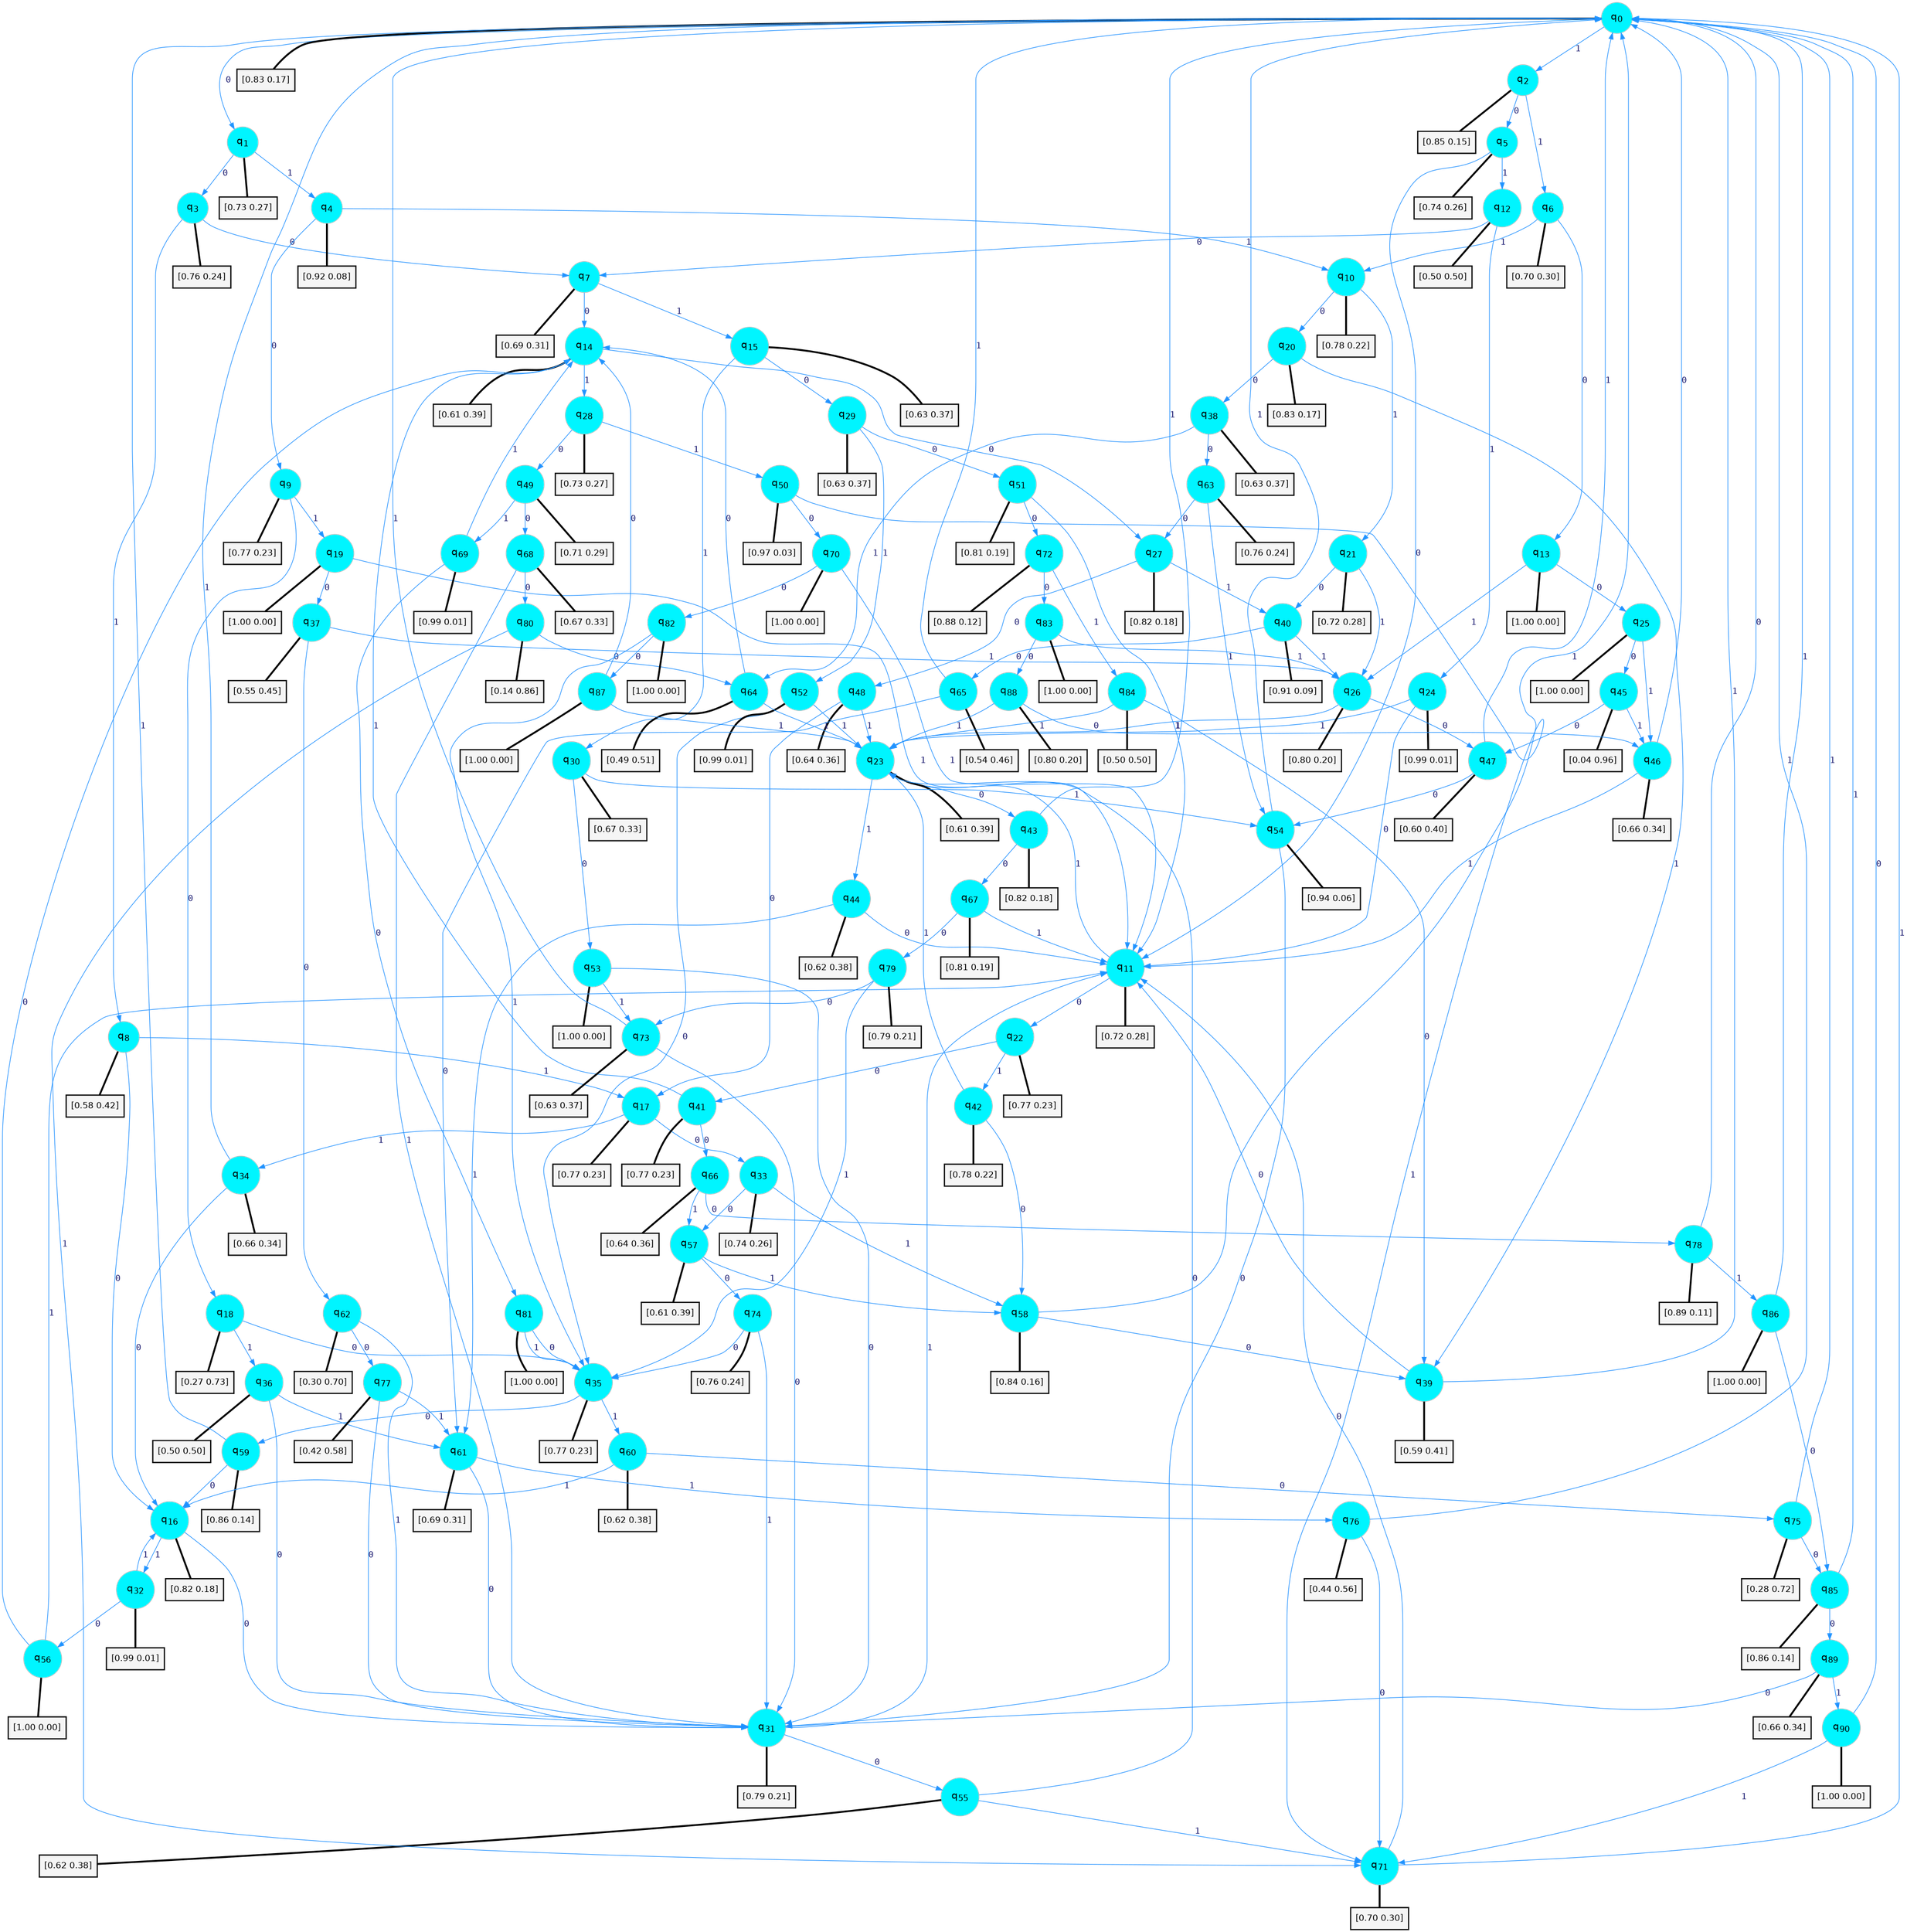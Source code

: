 digraph G {
graph [
bgcolor=transparent, dpi=300, rankdir=TD, size="40,25"];
node [
color=gray, fillcolor=turquoise1, fontcolor=black, fontname=Helvetica, fontsize=16, fontweight=bold, shape=circle, style=filled];
edge [
arrowsize=1, color=dodgerblue1, fontcolor=midnightblue, fontname=courier, fontweight=bold, penwidth=1, style=solid, weight=20];
0[label=<q<SUB>0</SUB>>];
1[label=<q<SUB>1</SUB>>];
2[label=<q<SUB>2</SUB>>];
3[label=<q<SUB>3</SUB>>];
4[label=<q<SUB>4</SUB>>];
5[label=<q<SUB>5</SUB>>];
6[label=<q<SUB>6</SUB>>];
7[label=<q<SUB>7</SUB>>];
8[label=<q<SUB>8</SUB>>];
9[label=<q<SUB>9</SUB>>];
10[label=<q<SUB>10</SUB>>];
11[label=<q<SUB>11</SUB>>];
12[label=<q<SUB>12</SUB>>];
13[label=<q<SUB>13</SUB>>];
14[label=<q<SUB>14</SUB>>];
15[label=<q<SUB>15</SUB>>];
16[label=<q<SUB>16</SUB>>];
17[label=<q<SUB>17</SUB>>];
18[label=<q<SUB>18</SUB>>];
19[label=<q<SUB>19</SUB>>];
20[label=<q<SUB>20</SUB>>];
21[label=<q<SUB>21</SUB>>];
22[label=<q<SUB>22</SUB>>];
23[label=<q<SUB>23</SUB>>];
24[label=<q<SUB>24</SUB>>];
25[label=<q<SUB>25</SUB>>];
26[label=<q<SUB>26</SUB>>];
27[label=<q<SUB>27</SUB>>];
28[label=<q<SUB>28</SUB>>];
29[label=<q<SUB>29</SUB>>];
30[label=<q<SUB>30</SUB>>];
31[label=<q<SUB>31</SUB>>];
32[label=<q<SUB>32</SUB>>];
33[label=<q<SUB>33</SUB>>];
34[label=<q<SUB>34</SUB>>];
35[label=<q<SUB>35</SUB>>];
36[label=<q<SUB>36</SUB>>];
37[label=<q<SUB>37</SUB>>];
38[label=<q<SUB>38</SUB>>];
39[label=<q<SUB>39</SUB>>];
40[label=<q<SUB>40</SUB>>];
41[label=<q<SUB>41</SUB>>];
42[label=<q<SUB>42</SUB>>];
43[label=<q<SUB>43</SUB>>];
44[label=<q<SUB>44</SUB>>];
45[label=<q<SUB>45</SUB>>];
46[label=<q<SUB>46</SUB>>];
47[label=<q<SUB>47</SUB>>];
48[label=<q<SUB>48</SUB>>];
49[label=<q<SUB>49</SUB>>];
50[label=<q<SUB>50</SUB>>];
51[label=<q<SUB>51</SUB>>];
52[label=<q<SUB>52</SUB>>];
53[label=<q<SUB>53</SUB>>];
54[label=<q<SUB>54</SUB>>];
55[label=<q<SUB>55</SUB>>];
56[label=<q<SUB>56</SUB>>];
57[label=<q<SUB>57</SUB>>];
58[label=<q<SUB>58</SUB>>];
59[label=<q<SUB>59</SUB>>];
60[label=<q<SUB>60</SUB>>];
61[label=<q<SUB>61</SUB>>];
62[label=<q<SUB>62</SUB>>];
63[label=<q<SUB>63</SUB>>];
64[label=<q<SUB>64</SUB>>];
65[label=<q<SUB>65</SUB>>];
66[label=<q<SUB>66</SUB>>];
67[label=<q<SUB>67</SUB>>];
68[label=<q<SUB>68</SUB>>];
69[label=<q<SUB>69</SUB>>];
70[label=<q<SUB>70</SUB>>];
71[label=<q<SUB>71</SUB>>];
72[label=<q<SUB>72</SUB>>];
73[label=<q<SUB>73</SUB>>];
74[label=<q<SUB>74</SUB>>];
75[label=<q<SUB>75</SUB>>];
76[label=<q<SUB>76</SUB>>];
77[label=<q<SUB>77</SUB>>];
78[label=<q<SUB>78</SUB>>];
79[label=<q<SUB>79</SUB>>];
80[label=<q<SUB>80</SUB>>];
81[label=<q<SUB>81</SUB>>];
82[label=<q<SUB>82</SUB>>];
83[label=<q<SUB>83</SUB>>];
84[label=<q<SUB>84</SUB>>];
85[label=<q<SUB>85</SUB>>];
86[label=<q<SUB>86</SUB>>];
87[label=<q<SUB>87</SUB>>];
88[label=<q<SUB>88</SUB>>];
89[label=<q<SUB>89</SUB>>];
90[label=<q<SUB>90</SUB>>];
91[label="[0.83 0.17]", shape=box,fontcolor=black, fontname=Helvetica, fontsize=14, penwidth=2, fillcolor=whitesmoke,color=black];
92[label="[0.73 0.27]", shape=box,fontcolor=black, fontname=Helvetica, fontsize=14, penwidth=2, fillcolor=whitesmoke,color=black];
93[label="[0.85 0.15]", shape=box,fontcolor=black, fontname=Helvetica, fontsize=14, penwidth=2, fillcolor=whitesmoke,color=black];
94[label="[0.76 0.24]", shape=box,fontcolor=black, fontname=Helvetica, fontsize=14, penwidth=2, fillcolor=whitesmoke,color=black];
95[label="[0.92 0.08]", shape=box,fontcolor=black, fontname=Helvetica, fontsize=14, penwidth=2, fillcolor=whitesmoke,color=black];
96[label="[0.74 0.26]", shape=box,fontcolor=black, fontname=Helvetica, fontsize=14, penwidth=2, fillcolor=whitesmoke,color=black];
97[label="[0.70 0.30]", shape=box,fontcolor=black, fontname=Helvetica, fontsize=14, penwidth=2, fillcolor=whitesmoke,color=black];
98[label="[0.69 0.31]", shape=box,fontcolor=black, fontname=Helvetica, fontsize=14, penwidth=2, fillcolor=whitesmoke,color=black];
99[label="[0.58 0.42]", shape=box,fontcolor=black, fontname=Helvetica, fontsize=14, penwidth=2, fillcolor=whitesmoke,color=black];
100[label="[0.77 0.23]", shape=box,fontcolor=black, fontname=Helvetica, fontsize=14, penwidth=2, fillcolor=whitesmoke,color=black];
101[label="[0.78 0.22]", shape=box,fontcolor=black, fontname=Helvetica, fontsize=14, penwidth=2, fillcolor=whitesmoke,color=black];
102[label="[0.72 0.28]", shape=box,fontcolor=black, fontname=Helvetica, fontsize=14, penwidth=2, fillcolor=whitesmoke,color=black];
103[label="[0.50 0.50]", shape=box,fontcolor=black, fontname=Helvetica, fontsize=14, penwidth=2, fillcolor=whitesmoke,color=black];
104[label="[1.00 0.00]", shape=box,fontcolor=black, fontname=Helvetica, fontsize=14, penwidth=2, fillcolor=whitesmoke,color=black];
105[label="[0.61 0.39]", shape=box,fontcolor=black, fontname=Helvetica, fontsize=14, penwidth=2, fillcolor=whitesmoke,color=black];
106[label="[0.63 0.37]", shape=box,fontcolor=black, fontname=Helvetica, fontsize=14, penwidth=2, fillcolor=whitesmoke,color=black];
107[label="[0.82 0.18]", shape=box,fontcolor=black, fontname=Helvetica, fontsize=14, penwidth=2, fillcolor=whitesmoke,color=black];
108[label="[0.77 0.23]", shape=box,fontcolor=black, fontname=Helvetica, fontsize=14, penwidth=2, fillcolor=whitesmoke,color=black];
109[label="[0.27 0.73]", shape=box,fontcolor=black, fontname=Helvetica, fontsize=14, penwidth=2, fillcolor=whitesmoke,color=black];
110[label="[1.00 0.00]", shape=box,fontcolor=black, fontname=Helvetica, fontsize=14, penwidth=2, fillcolor=whitesmoke,color=black];
111[label="[0.83 0.17]", shape=box,fontcolor=black, fontname=Helvetica, fontsize=14, penwidth=2, fillcolor=whitesmoke,color=black];
112[label="[0.72 0.28]", shape=box,fontcolor=black, fontname=Helvetica, fontsize=14, penwidth=2, fillcolor=whitesmoke,color=black];
113[label="[0.77 0.23]", shape=box,fontcolor=black, fontname=Helvetica, fontsize=14, penwidth=2, fillcolor=whitesmoke,color=black];
114[label="[0.61 0.39]", shape=box,fontcolor=black, fontname=Helvetica, fontsize=14, penwidth=2, fillcolor=whitesmoke,color=black];
115[label="[0.99 0.01]", shape=box,fontcolor=black, fontname=Helvetica, fontsize=14, penwidth=2, fillcolor=whitesmoke,color=black];
116[label="[1.00 0.00]", shape=box,fontcolor=black, fontname=Helvetica, fontsize=14, penwidth=2, fillcolor=whitesmoke,color=black];
117[label="[0.80 0.20]", shape=box,fontcolor=black, fontname=Helvetica, fontsize=14, penwidth=2, fillcolor=whitesmoke,color=black];
118[label="[0.82 0.18]", shape=box,fontcolor=black, fontname=Helvetica, fontsize=14, penwidth=2, fillcolor=whitesmoke,color=black];
119[label="[0.73 0.27]", shape=box,fontcolor=black, fontname=Helvetica, fontsize=14, penwidth=2, fillcolor=whitesmoke,color=black];
120[label="[0.63 0.37]", shape=box,fontcolor=black, fontname=Helvetica, fontsize=14, penwidth=2, fillcolor=whitesmoke,color=black];
121[label="[0.67 0.33]", shape=box,fontcolor=black, fontname=Helvetica, fontsize=14, penwidth=2, fillcolor=whitesmoke,color=black];
122[label="[0.79 0.21]", shape=box,fontcolor=black, fontname=Helvetica, fontsize=14, penwidth=2, fillcolor=whitesmoke,color=black];
123[label="[0.99 0.01]", shape=box,fontcolor=black, fontname=Helvetica, fontsize=14, penwidth=2, fillcolor=whitesmoke,color=black];
124[label="[0.74 0.26]", shape=box,fontcolor=black, fontname=Helvetica, fontsize=14, penwidth=2, fillcolor=whitesmoke,color=black];
125[label="[0.66 0.34]", shape=box,fontcolor=black, fontname=Helvetica, fontsize=14, penwidth=2, fillcolor=whitesmoke,color=black];
126[label="[0.77 0.23]", shape=box,fontcolor=black, fontname=Helvetica, fontsize=14, penwidth=2, fillcolor=whitesmoke,color=black];
127[label="[0.50 0.50]", shape=box,fontcolor=black, fontname=Helvetica, fontsize=14, penwidth=2, fillcolor=whitesmoke,color=black];
128[label="[0.55 0.45]", shape=box,fontcolor=black, fontname=Helvetica, fontsize=14, penwidth=2, fillcolor=whitesmoke,color=black];
129[label="[0.63 0.37]", shape=box,fontcolor=black, fontname=Helvetica, fontsize=14, penwidth=2, fillcolor=whitesmoke,color=black];
130[label="[0.59 0.41]", shape=box,fontcolor=black, fontname=Helvetica, fontsize=14, penwidth=2, fillcolor=whitesmoke,color=black];
131[label="[0.91 0.09]", shape=box,fontcolor=black, fontname=Helvetica, fontsize=14, penwidth=2, fillcolor=whitesmoke,color=black];
132[label="[0.77 0.23]", shape=box,fontcolor=black, fontname=Helvetica, fontsize=14, penwidth=2, fillcolor=whitesmoke,color=black];
133[label="[0.78 0.22]", shape=box,fontcolor=black, fontname=Helvetica, fontsize=14, penwidth=2, fillcolor=whitesmoke,color=black];
134[label="[0.82 0.18]", shape=box,fontcolor=black, fontname=Helvetica, fontsize=14, penwidth=2, fillcolor=whitesmoke,color=black];
135[label="[0.62 0.38]", shape=box,fontcolor=black, fontname=Helvetica, fontsize=14, penwidth=2, fillcolor=whitesmoke,color=black];
136[label="[0.04 0.96]", shape=box,fontcolor=black, fontname=Helvetica, fontsize=14, penwidth=2, fillcolor=whitesmoke,color=black];
137[label="[0.66 0.34]", shape=box,fontcolor=black, fontname=Helvetica, fontsize=14, penwidth=2, fillcolor=whitesmoke,color=black];
138[label="[0.60 0.40]", shape=box,fontcolor=black, fontname=Helvetica, fontsize=14, penwidth=2, fillcolor=whitesmoke,color=black];
139[label="[0.64 0.36]", shape=box,fontcolor=black, fontname=Helvetica, fontsize=14, penwidth=2, fillcolor=whitesmoke,color=black];
140[label="[0.71 0.29]", shape=box,fontcolor=black, fontname=Helvetica, fontsize=14, penwidth=2, fillcolor=whitesmoke,color=black];
141[label="[0.97 0.03]", shape=box,fontcolor=black, fontname=Helvetica, fontsize=14, penwidth=2, fillcolor=whitesmoke,color=black];
142[label="[0.81 0.19]", shape=box,fontcolor=black, fontname=Helvetica, fontsize=14, penwidth=2, fillcolor=whitesmoke,color=black];
143[label="[0.99 0.01]", shape=box,fontcolor=black, fontname=Helvetica, fontsize=14, penwidth=2, fillcolor=whitesmoke,color=black];
144[label="[1.00 0.00]", shape=box,fontcolor=black, fontname=Helvetica, fontsize=14, penwidth=2, fillcolor=whitesmoke,color=black];
145[label="[0.94 0.06]", shape=box,fontcolor=black, fontname=Helvetica, fontsize=14, penwidth=2, fillcolor=whitesmoke,color=black];
146[label="[0.62 0.38]", shape=box,fontcolor=black, fontname=Helvetica, fontsize=14, penwidth=2, fillcolor=whitesmoke,color=black];
147[label="[1.00 0.00]", shape=box,fontcolor=black, fontname=Helvetica, fontsize=14, penwidth=2, fillcolor=whitesmoke,color=black];
148[label="[0.61 0.39]", shape=box,fontcolor=black, fontname=Helvetica, fontsize=14, penwidth=2, fillcolor=whitesmoke,color=black];
149[label="[0.84 0.16]", shape=box,fontcolor=black, fontname=Helvetica, fontsize=14, penwidth=2, fillcolor=whitesmoke,color=black];
150[label="[0.86 0.14]", shape=box,fontcolor=black, fontname=Helvetica, fontsize=14, penwidth=2, fillcolor=whitesmoke,color=black];
151[label="[0.62 0.38]", shape=box,fontcolor=black, fontname=Helvetica, fontsize=14, penwidth=2, fillcolor=whitesmoke,color=black];
152[label="[0.69 0.31]", shape=box,fontcolor=black, fontname=Helvetica, fontsize=14, penwidth=2, fillcolor=whitesmoke,color=black];
153[label="[0.30 0.70]", shape=box,fontcolor=black, fontname=Helvetica, fontsize=14, penwidth=2, fillcolor=whitesmoke,color=black];
154[label="[0.76 0.24]", shape=box,fontcolor=black, fontname=Helvetica, fontsize=14, penwidth=2, fillcolor=whitesmoke,color=black];
155[label="[0.49 0.51]", shape=box,fontcolor=black, fontname=Helvetica, fontsize=14, penwidth=2, fillcolor=whitesmoke,color=black];
156[label="[0.54 0.46]", shape=box,fontcolor=black, fontname=Helvetica, fontsize=14, penwidth=2, fillcolor=whitesmoke,color=black];
157[label="[0.64 0.36]", shape=box,fontcolor=black, fontname=Helvetica, fontsize=14, penwidth=2, fillcolor=whitesmoke,color=black];
158[label="[0.81 0.19]", shape=box,fontcolor=black, fontname=Helvetica, fontsize=14, penwidth=2, fillcolor=whitesmoke,color=black];
159[label="[0.67 0.33]", shape=box,fontcolor=black, fontname=Helvetica, fontsize=14, penwidth=2, fillcolor=whitesmoke,color=black];
160[label="[0.99 0.01]", shape=box,fontcolor=black, fontname=Helvetica, fontsize=14, penwidth=2, fillcolor=whitesmoke,color=black];
161[label="[1.00 0.00]", shape=box,fontcolor=black, fontname=Helvetica, fontsize=14, penwidth=2, fillcolor=whitesmoke,color=black];
162[label="[0.70 0.30]", shape=box,fontcolor=black, fontname=Helvetica, fontsize=14, penwidth=2, fillcolor=whitesmoke,color=black];
163[label="[0.88 0.12]", shape=box,fontcolor=black, fontname=Helvetica, fontsize=14, penwidth=2, fillcolor=whitesmoke,color=black];
164[label="[0.63 0.37]", shape=box,fontcolor=black, fontname=Helvetica, fontsize=14, penwidth=2, fillcolor=whitesmoke,color=black];
165[label="[0.76 0.24]", shape=box,fontcolor=black, fontname=Helvetica, fontsize=14, penwidth=2, fillcolor=whitesmoke,color=black];
166[label="[0.28 0.72]", shape=box,fontcolor=black, fontname=Helvetica, fontsize=14, penwidth=2, fillcolor=whitesmoke,color=black];
167[label="[0.44 0.56]", shape=box,fontcolor=black, fontname=Helvetica, fontsize=14, penwidth=2, fillcolor=whitesmoke,color=black];
168[label="[0.42 0.58]", shape=box,fontcolor=black, fontname=Helvetica, fontsize=14, penwidth=2, fillcolor=whitesmoke,color=black];
169[label="[0.89 0.11]", shape=box,fontcolor=black, fontname=Helvetica, fontsize=14, penwidth=2, fillcolor=whitesmoke,color=black];
170[label="[0.79 0.21]", shape=box,fontcolor=black, fontname=Helvetica, fontsize=14, penwidth=2, fillcolor=whitesmoke,color=black];
171[label="[0.14 0.86]", shape=box,fontcolor=black, fontname=Helvetica, fontsize=14, penwidth=2, fillcolor=whitesmoke,color=black];
172[label="[1.00 0.00]", shape=box,fontcolor=black, fontname=Helvetica, fontsize=14, penwidth=2, fillcolor=whitesmoke,color=black];
173[label="[1.00 0.00]", shape=box,fontcolor=black, fontname=Helvetica, fontsize=14, penwidth=2, fillcolor=whitesmoke,color=black];
174[label="[1.00 0.00]", shape=box,fontcolor=black, fontname=Helvetica, fontsize=14, penwidth=2, fillcolor=whitesmoke,color=black];
175[label="[0.50 0.50]", shape=box,fontcolor=black, fontname=Helvetica, fontsize=14, penwidth=2, fillcolor=whitesmoke,color=black];
176[label="[0.86 0.14]", shape=box,fontcolor=black, fontname=Helvetica, fontsize=14, penwidth=2, fillcolor=whitesmoke,color=black];
177[label="[1.00 0.00]", shape=box,fontcolor=black, fontname=Helvetica, fontsize=14, penwidth=2, fillcolor=whitesmoke,color=black];
178[label="[1.00 0.00]", shape=box,fontcolor=black, fontname=Helvetica, fontsize=14, penwidth=2, fillcolor=whitesmoke,color=black];
179[label="[0.80 0.20]", shape=box,fontcolor=black, fontname=Helvetica, fontsize=14, penwidth=2, fillcolor=whitesmoke,color=black];
180[label="[0.66 0.34]", shape=box,fontcolor=black, fontname=Helvetica, fontsize=14, penwidth=2, fillcolor=whitesmoke,color=black];
181[label="[1.00 0.00]", shape=box,fontcolor=black, fontname=Helvetica, fontsize=14, penwidth=2, fillcolor=whitesmoke,color=black];
0->1 [label=0];
0->2 [label=1];
0->91 [arrowhead=none, penwidth=3,color=black];
1->3 [label=0];
1->4 [label=1];
1->92 [arrowhead=none, penwidth=3,color=black];
2->5 [label=0];
2->6 [label=1];
2->93 [arrowhead=none, penwidth=3,color=black];
3->7 [label=0];
3->8 [label=1];
3->94 [arrowhead=none, penwidth=3,color=black];
4->9 [label=0];
4->10 [label=1];
4->95 [arrowhead=none, penwidth=3,color=black];
5->11 [label=0];
5->12 [label=1];
5->96 [arrowhead=none, penwidth=3,color=black];
6->13 [label=0];
6->10 [label=1];
6->97 [arrowhead=none, penwidth=3,color=black];
7->14 [label=0];
7->15 [label=1];
7->98 [arrowhead=none, penwidth=3,color=black];
8->16 [label=0];
8->17 [label=1];
8->99 [arrowhead=none, penwidth=3,color=black];
9->18 [label=0];
9->19 [label=1];
9->100 [arrowhead=none, penwidth=3,color=black];
10->20 [label=0];
10->21 [label=1];
10->101 [arrowhead=none, penwidth=3,color=black];
11->22 [label=0];
11->23 [label=1];
11->102 [arrowhead=none, penwidth=3,color=black];
12->7 [label=0];
12->24 [label=1];
12->103 [arrowhead=none, penwidth=3,color=black];
13->25 [label=0];
13->26 [label=1];
13->104 [arrowhead=none, penwidth=3,color=black];
14->27 [label=0];
14->28 [label=1];
14->105 [arrowhead=none, penwidth=3,color=black];
15->29 [label=0];
15->30 [label=1];
15->106 [arrowhead=none, penwidth=3,color=black];
16->31 [label=0];
16->32 [label=1];
16->107 [arrowhead=none, penwidth=3,color=black];
17->33 [label=0];
17->34 [label=1];
17->108 [arrowhead=none, penwidth=3,color=black];
18->35 [label=0];
18->36 [label=1];
18->109 [arrowhead=none, penwidth=3,color=black];
19->37 [label=0];
19->11 [label=1];
19->110 [arrowhead=none, penwidth=3,color=black];
20->38 [label=0];
20->39 [label=1];
20->111 [arrowhead=none, penwidth=3,color=black];
21->40 [label=0];
21->26 [label=1];
21->112 [arrowhead=none, penwidth=3,color=black];
22->41 [label=0];
22->42 [label=1];
22->113 [arrowhead=none, penwidth=3,color=black];
23->43 [label=0];
23->44 [label=1];
23->114 [arrowhead=none, penwidth=3,color=black];
24->11 [label=0];
24->23 [label=1];
24->115 [arrowhead=none, penwidth=3,color=black];
25->45 [label=0];
25->46 [label=1];
25->116 [arrowhead=none, penwidth=3,color=black];
26->47 [label=0];
26->23 [label=1];
26->117 [arrowhead=none, penwidth=3,color=black];
27->48 [label=0];
27->40 [label=1];
27->118 [arrowhead=none, penwidth=3,color=black];
28->49 [label=0];
28->50 [label=1];
28->119 [arrowhead=none, penwidth=3,color=black];
29->51 [label=0];
29->52 [label=1];
29->120 [arrowhead=none, penwidth=3,color=black];
30->53 [label=0];
30->54 [label=1];
30->121 [arrowhead=none, penwidth=3,color=black];
31->55 [label=0];
31->11 [label=1];
31->122 [arrowhead=none, penwidth=3,color=black];
32->56 [label=0];
32->16 [label=1];
32->123 [arrowhead=none, penwidth=3,color=black];
33->57 [label=0];
33->58 [label=1];
33->124 [arrowhead=none, penwidth=3,color=black];
34->16 [label=0];
34->0 [label=1];
34->125 [arrowhead=none, penwidth=3,color=black];
35->59 [label=0];
35->60 [label=1];
35->126 [arrowhead=none, penwidth=3,color=black];
36->31 [label=0];
36->61 [label=1];
36->127 [arrowhead=none, penwidth=3,color=black];
37->62 [label=0];
37->26 [label=1];
37->128 [arrowhead=none, penwidth=3,color=black];
38->63 [label=0];
38->64 [label=1];
38->129 [arrowhead=none, penwidth=3,color=black];
39->11 [label=0];
39->0 [label=1];
39->130 [arrowhead=none, penwidth=3,color=black];
40->65 [label=0];
40->26 [label=1];
40->131 [arrowhead=none, penwidth=3,color=black];
41->66 [label=0];
41->14 [label=1];
41->132 [arrowhead=none, penwidth=3,color=black];
42->58 [label=0];
42->23 [label=1];
42->133 [arrowhead=none, penwidth=3,color=black];
43->67 [label=0];
43->0 [label=1];
43->134 [arrowhead=none, penwidth=3,color=black];
44->11 [label=0];
44->61 [label=1];
44->135 [arrowhead=none, penwidth=3,color=black];
45->47 [label=0];
45->46 [label=1];
45->136 [arrowhead=none, penwidth=3,color=black];
46->0 [label=0];
46->11 [label=1];
46->137 [arrowhead=none, penwidth=3,color=black];
47->54 [label=0];
47->0 [label=1];
47->138 [arrowhead=none, penwidth=3,color=black];
48->17 [label=0];
48->23 [label=1];
48->139 [arrowhead=none, penwidth=3,color=black];
49->68 [label=0];
49->69 [label=1];
49->140 [arrowhead=none, penwidth=3,color=black];
50->70 [label=0];
50->71 [label=1];
50->141 [arrowhead=none, penwidth=3,color=black];
51->72 [label=0];
51->11 [label=1];
51->142 [arrowhead=none, penwidth=3,color=black];
52->35 [label=0];
52->23 [label=1];
52->143 [arrowhead=none, penwidth=3,color=black];
53->31 [label=0];
53->73 [label=1];
53->144 [arrowhead=none, penwidth=3,color=black];
54->31 [label=0];
54->0 [label=1];
54->145 [arrowhead=none, penwidth=3,color=black];
55->23 [label=0];
55->71 [label=1];
55->146 [arrowhead=none, penwidth=3,color=black];
56->14 [label=0];
56->11 [label=1];
56->147 [arrowhead=none, penwidth=3,color=black];
57->74 [label=0];
57->58 [label=1];
57->148 [arrowhead=none, penwidth=3,color=black];
58->39 [label=0];
58->0 [label=1];
58->149 [arrowhead=none, penwidth=3,color=black];
59->16 [label=0];
59->0 [label=1];
59->150 [arrowhead=none, penwidth=3,color=black];
60->75 [label=0];
60->16 [label=1];
60->151 [arrowhead=none, penwidth=3,color=black];
61->31 [label=0];
61->76 [label=1];
61->152 [arrowhead=none, penwidth=3,color=black];
62->77 [label=0];
62->31 [label=1];
62->153 [arrowhead=none, penwidth=3,color=black];
63->27 [label=0];
63->54 [label=1];
63->154 [arrowhead=none, penwidth=3,color=black];
64->14 [label=0];
64->23 [label=1];
64->155 [arrowhead=none, penwidth=3,color=black];
65->61 [label=0];
65->0 [label=1];
65->156 [arrowhead=none, penwidth=3,color=black];
66->78 [label=0];
66->57 [label=1];
66->157 [arrowhead=none, penwidth=3,color=black];
67->79 [label=0];
67->11 [label=1];
67->158 [arrowhead=none, penwidth=3,color=black];
68->80 [label=0];
68->31 [label=1];
68->159 [arrowhead=none, penwidth=3,color=black];
69->81 [label=0];
69->14 [label=1];
69->160 [arrowhead=none, penwidth=3,color=black];
70->82 [label=0];
70->11 [label=1];
70->161 [arrowhead=none, penwidth=3,color=black];
71->11 [label=0];
71->0 [label=1];
71->162 [arrowhead=none, penwidth=3,color=black];
72->83 [label=0];
72->84 [label=1];
72->163 [arrowhead=none, penwidth=3,color=black];
73->31 [label=0];
73->0 [label=1];
73->164 [arrowhead=none, penwidth=3,color=black];
74->35 [label=0];
74->31 [label=1];
74->165 [arrowhead=none, penwidth=3,color=black];
75->85 [label=0];
75->0 [label=1];
75->166 [arrowhead=none, penwidth=3,color=black];
76->71 [label=0];
76->0 [label=1];
76->167 [arrowhead=none, penwidth=3,color=black];
77->31 [label=0];
77->61 [label=1];
77->168 [arrowhead=none, penwidth=3,color=black];
78->0 [label=0];
78->86 [label=1];
78->169 [arrowhead=none, penwidth=3,color=black];
79->73 [label=0];
79->35 [label=1];
79->170 [arrowhead=none, penwidth=3,color=black];
80->64 [label=0];
80->71 [label=1];
80->171 [arrowhead=none, penwidth=3,color=black];
81->35 [label=0];
81->35 [label=1];
81->172 [arrowhead=none, penwidth=3,color=black];
82->87 [label=0];
82->35 [label=1];
82->173 [arrowhead=none, penwidth=3,color=black];
83->88 [label=0];
83->26 [label=1];
83->174 [arrowhead=none, penwidth=3,color=black];
84->39 [label=0];
84->23 [label=1];
84->175 [arrowhead=none, penwidth=3,color=black];
85->89 [label=0];
85->0 [label=1];
85->176 [arrowhead=none, penwidth=3,color=black];
86->85 [label=0];
86->0 [label=1];
86->177 [arrowhead=none, penwidth=3,color=black];
87->14 [label=0];
87->23 [label=1];
87->178 [arrowhead=none, penwidth=3,color=black];
88->46 [label=0];
88->23 [label=1];
88->179 [arrowhead=none, penwidth=3,color=black];
89->31 [label=0];
89->90 [label=1];
89->180 [arrowhead=none, penwidth=3,color=black];
90->0 [label=0];
90->71 [label=1];
90->181 [arrowhead=none, penwidth=3,color=black];
}
